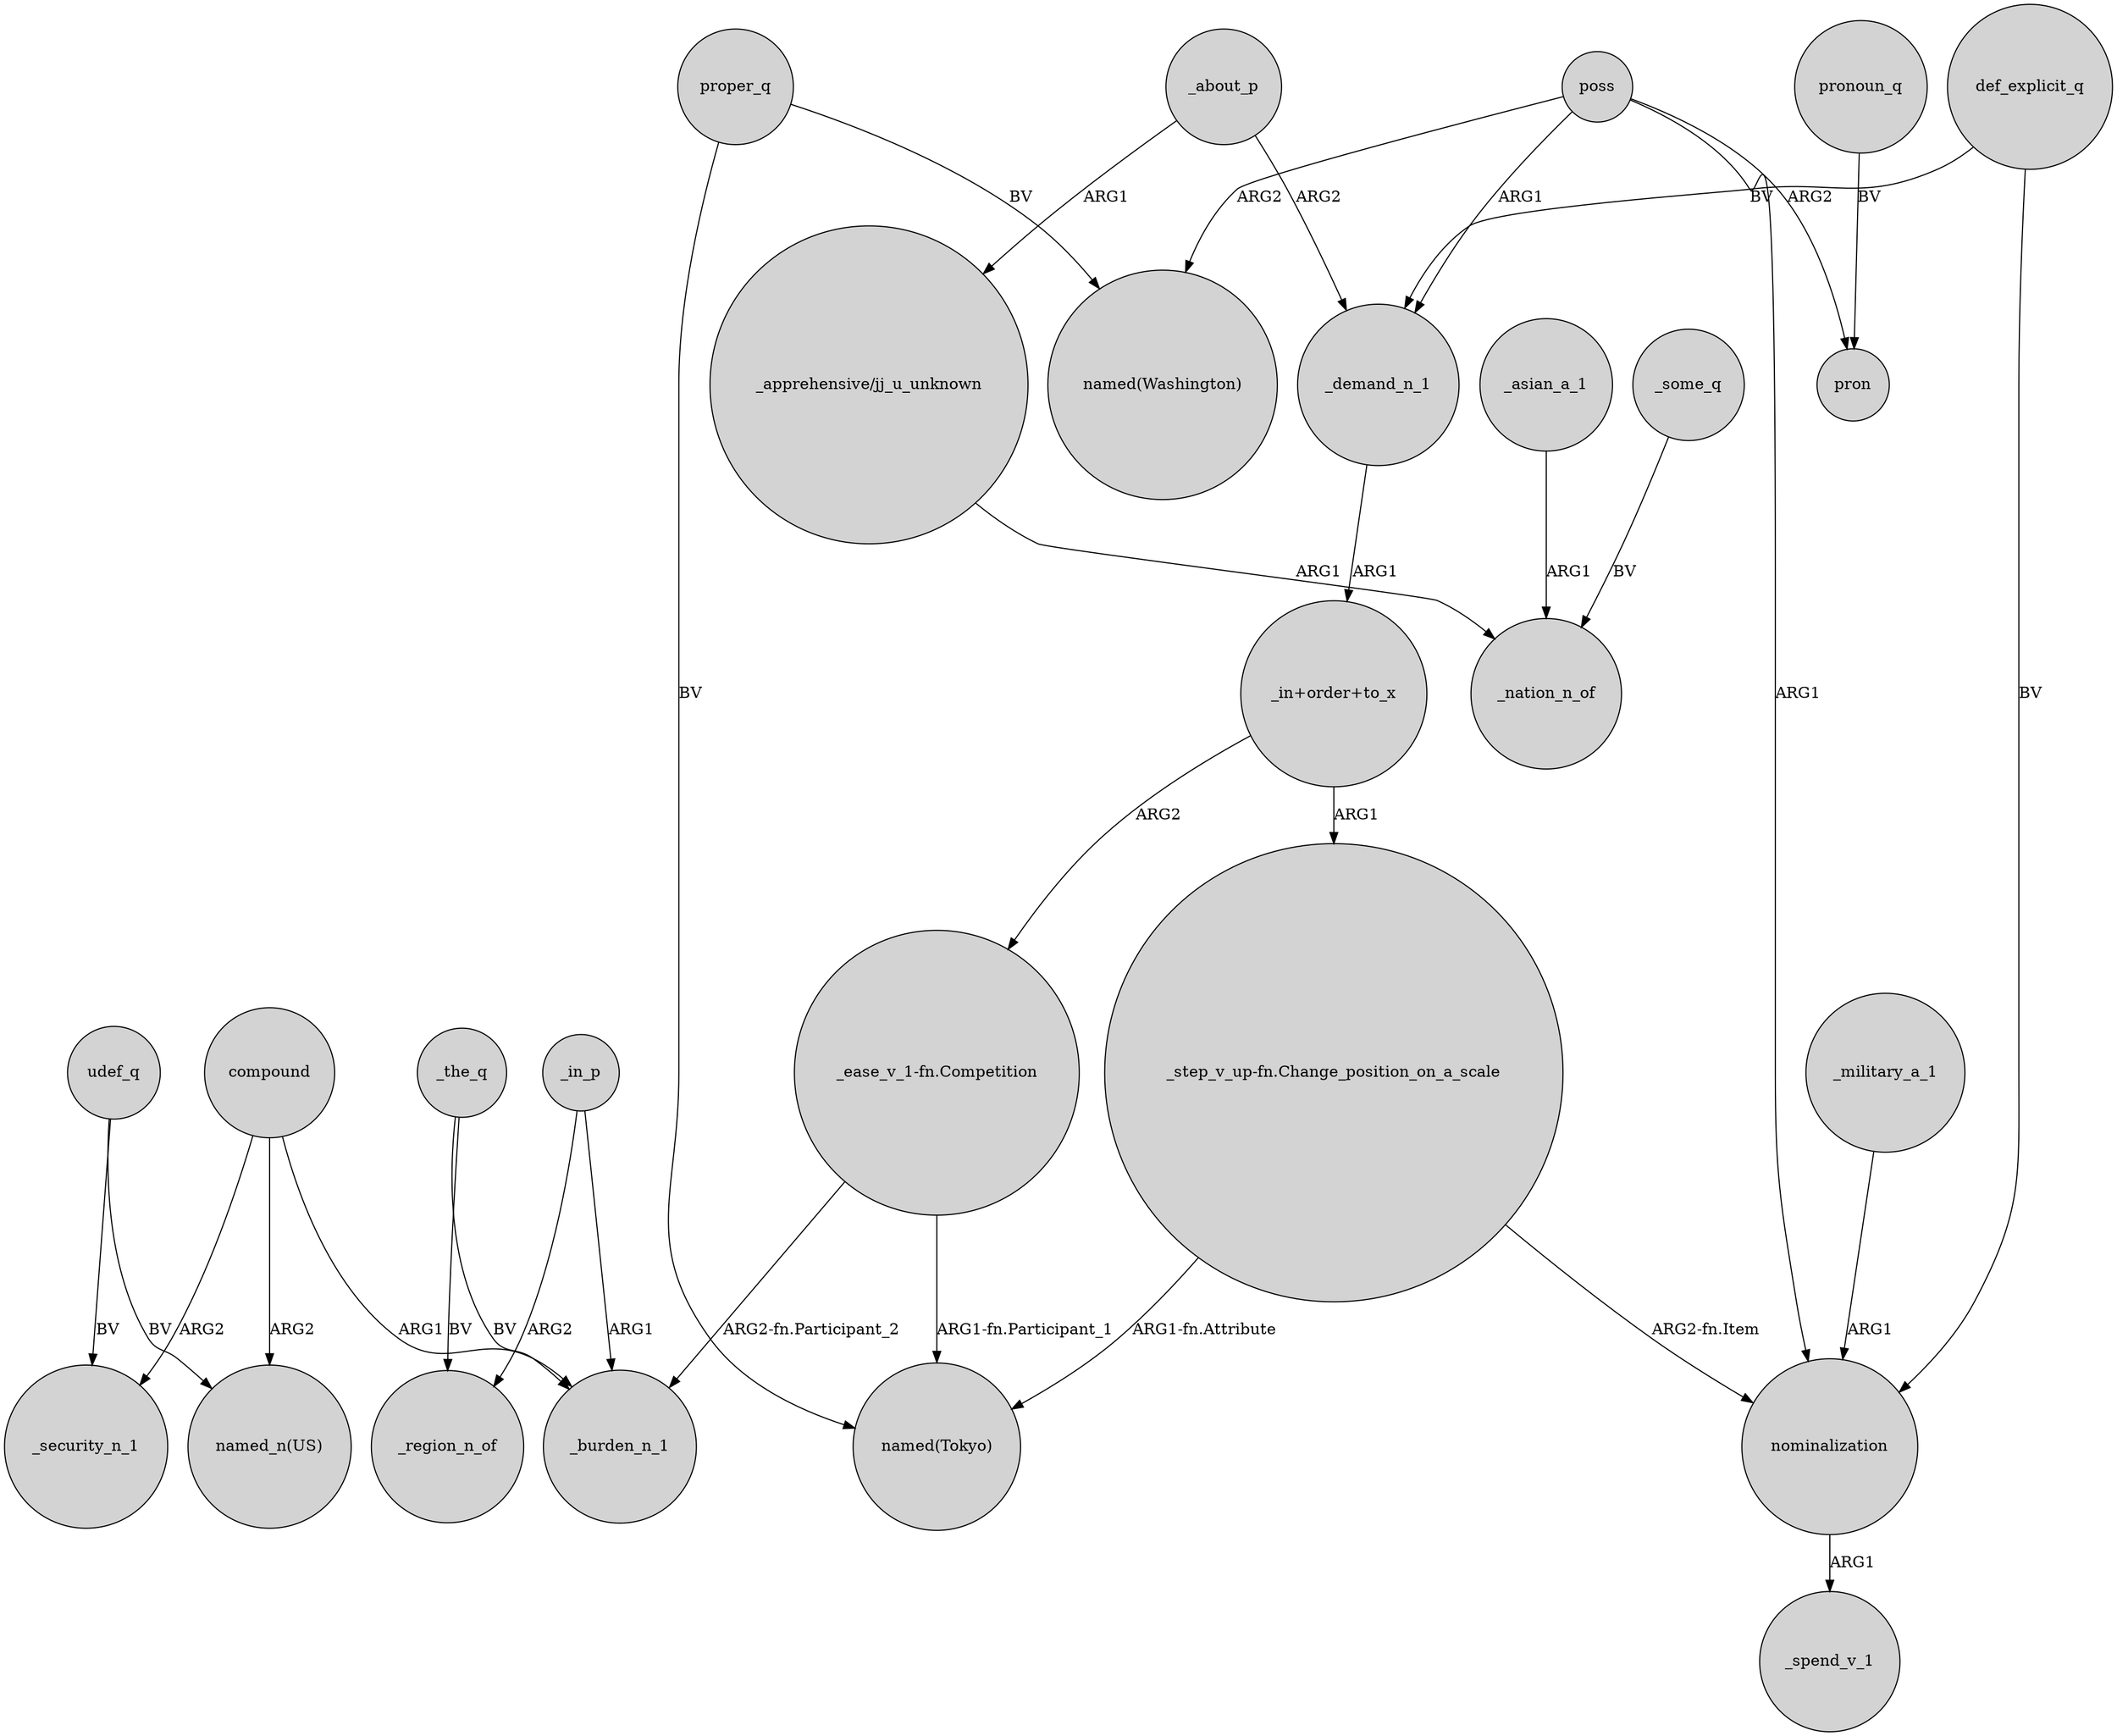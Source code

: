 digraph {
	node [shape=circle style=filled]
	"_ease_v_1-fn.Competition" -> _burden_n_1 [label="ARG2-fn.Participant_2"]
	compound -> _burden_n_1 [label=ARG1]
	_the_q -> _region_n_of [label=BV]
	_asian_a_1 -> _nation_n_of [label=ARG1]
	poss -> nominalization [label=ARG1]
	_about_p -> _demand_n_1 [label=ARG2]
	poss -> "named(Washington)" [label=ARG2]
	_in_p -> _burden_n_1 [label=ARG1]
	udef_q -> _security_n_1 [label=BV]
	poss -> _demand_n_1 [label=ARG1]
	"_in+order+to_x" -> "_step_v_up-fn.Change_position_on_a_scale" [label=ARG1]
	_some_q -> _nation_n_of [label=BV]
	"_apprehensive/jj_u_unknown" -> _nation_n_of [label=ARG1]
	"_ease_v_1-fn.Competition" -> "named(Tokyo)" [label="ARG1-fn.Participant_1"]
	_in_p -> _region_n_of [label=ARG2]
	compound -> "named_n(US)" [label=ARG2]
	nominalization -> _spend_v_1 [label=ARG1]
	_the_q -> _burden_n_1 [label=BV]
	"_in+order+to_x" -> "_ease_v_1-fn.Competition" [label=ARG2]
	poss -> pron [label=ARG2]
	proper_q -> "named(Tokyo)" [label=BV]
	_demand_n_1 -> "_in+order+to_x" [label=ARG1]
	proper_q -> "named(Washington)" [label=BV]
	compound -> _security_n_1 [label=ARG2]
	"_step_v_up-fn.Change_position_on_a_scale" -> nominalization [label="ARG2-fn.Item"]
	udef_q -> "named_n(US)" [label=BV]
	"_step_v_up-fn.Change_position_on_a_scale" -> "named(Tokyo)" [label="ARG1-fn.Attribute"]
	pronoun_q -> pron [label=BV]
	_military_a_1 -> nominalization [label=ARG1]
	def_explicit_q -> nominalization [label=BV]
	_about_p -> "_apprehensive/jj_u_unknown" [label=ARG1]
	def_explicit_q -> _demand_n_1 [label=BV]
}
